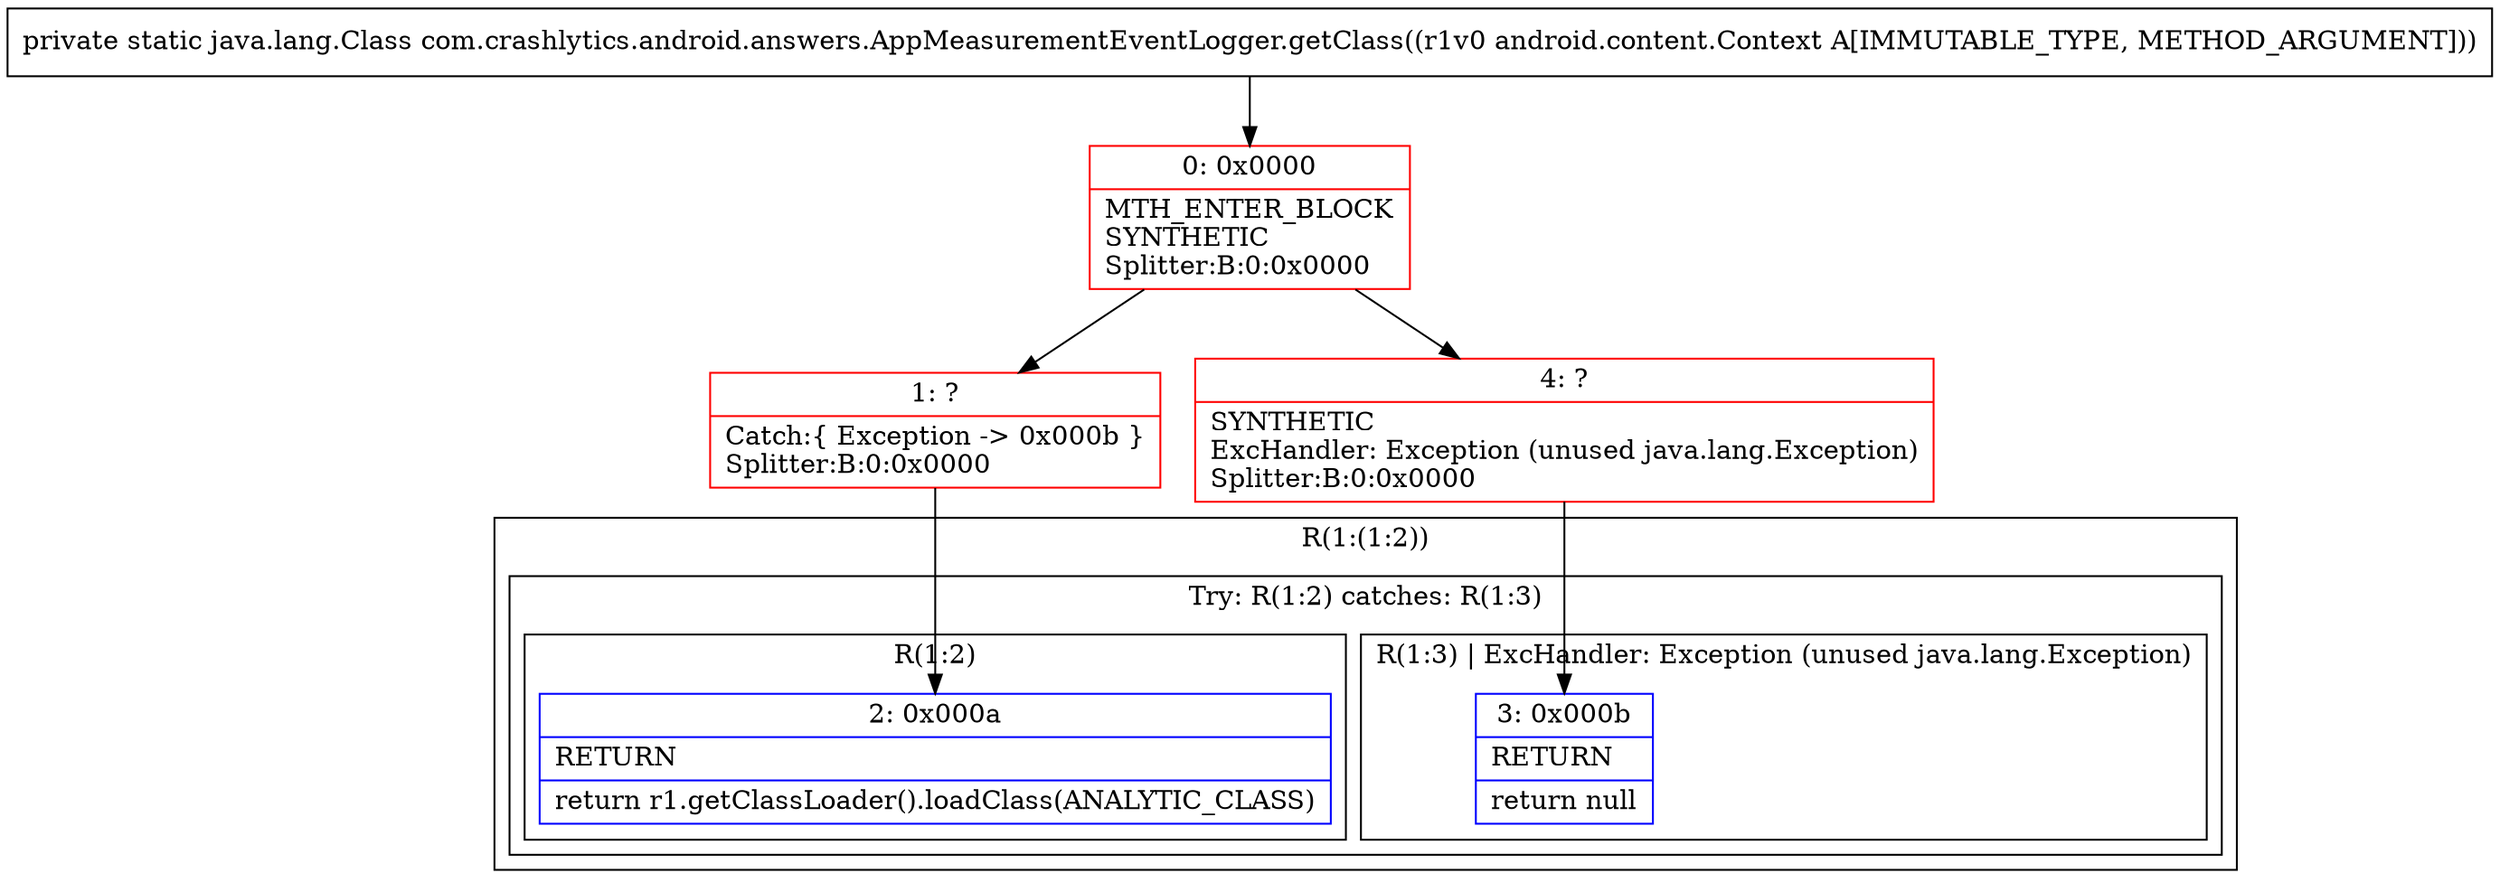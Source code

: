 digraph "CFG forcom.crashlytics.android.answers.AppMeasurementEventLogger.getClass(Landroid\/content\/Context;)Ljava\/lang\/Class;" {
subgraph cluster_Region_1975919390 {
label = "R(1:(1:2))";
node [shape=record,color=blue];
subgraph cluster_TryCatchRegion_1169953931 {
label = "Try: R(1:2) catches: R(1:3)";
node [shape=record,color=blue];
subgraph cluster_Region_1156023450 {
label = "R(1:2)";
node [shape=record,color=blue];
Node_2 [shape=record,label="{2\:\ 0x000a|RETURN\l|return r1.getClassLoader().loadClass(ANALYTIC_CLASS)\l}"];
}
subgraph cluster_Region_994919355 {
label = "R(1:3) | ExcHandler: Exception (unused java.lang.Exception)\l";
node [shape=record,color=blue];
Node_3 [shape=record,label="{3\:\ 0x000b|RETURN\l|return null\l}"];
}
}
}
subgraph cluster_Region_994919355 {
label = "R(1:3) | ExcHandler: Exception (unused java.lang.Exception)\l";
node [shape=record,color=blue];
Node_3 [shape=record,label="{3\:\ 0x000b|RETURN\l|return null\l}"];
}
Node_0 [shape=record,color=red,label="{0\:\ 0x0000|MTH_ENTER_BLOCK\lSYNTHETIC\lSplitter:B:0:0x0000\l}"];
Node_1 [shape=record,color=red,label="{1\:\ ?|Catch:\{ Exception \-\> 0x000b \}\lSplitter:B:0:0x0000\l}"];
Node_4 [shape=record,color=red,label="{4\:\ ?|SYNTHETIC\lExcHandler: Exception (unused java.lang.Exception)\lSplitter:B:0:0x0000\l}"];
MethodNode[shape=record,label="{private static java.lang.Class com.crashlytics.android.answers.AppMeasurementEventLogger.getClass((r1v0 android.content.Context A[IMMUTABLE_TYPE, METHOD_ARGUMENT])) }"];
MethodNode -> Node_0;
Node_0 -> Node_1;
Node_0 -> Node_4;
Node_1 -> Node_2;
Node_4 -> Node_3;
}

